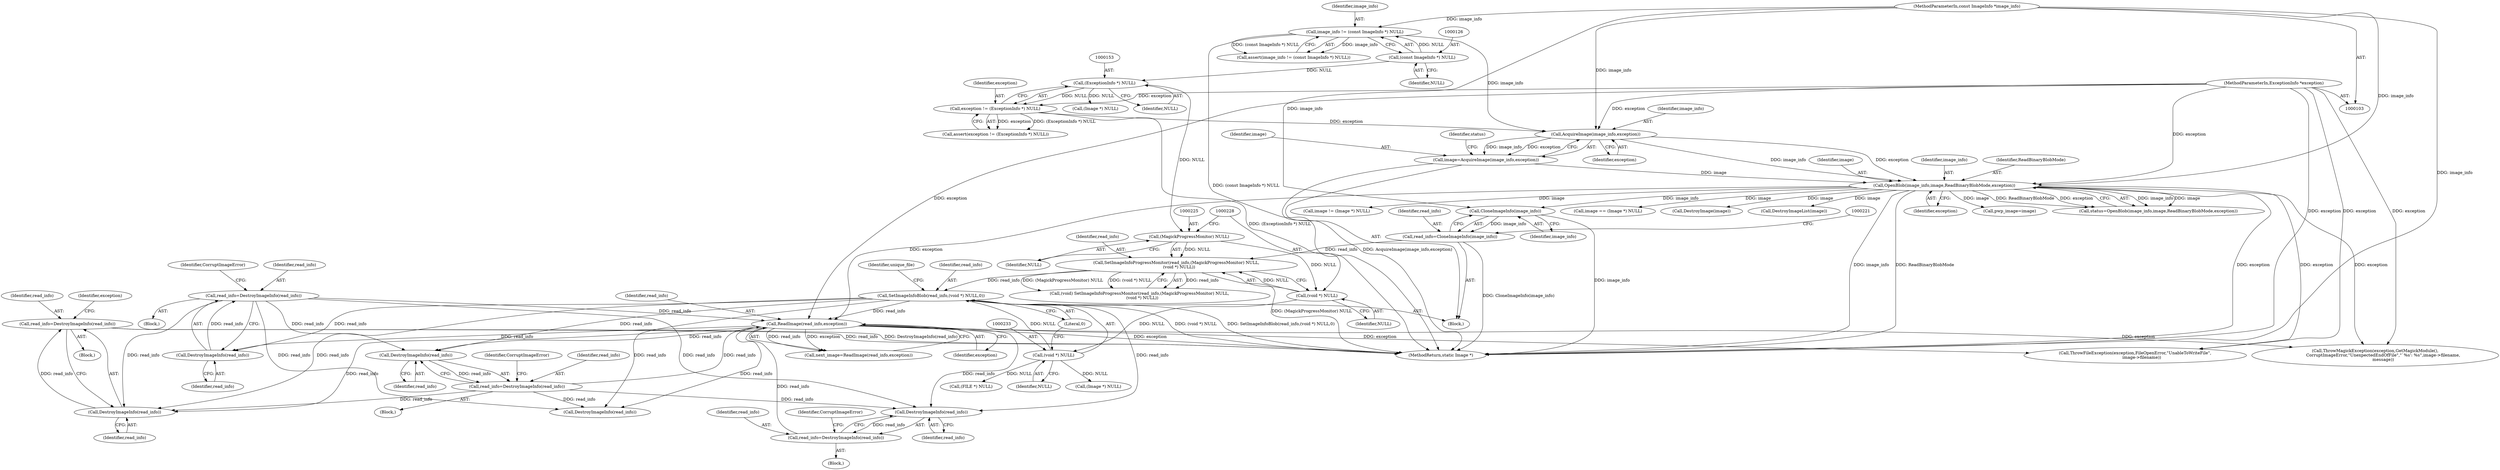 digraph "0_ImageMagick_6b6bff054d569a77973f2140c0e86366e6168a6c_2@API" {
"1000378" [label="(Call,read_info=DestroyImageInfo(read_info))"];
"1000380" [label="(Call,DestroyImageInfo(read_info))"];
"1000317" [label="(Call,read_info=DestroyImageInfo(read_info))"];
"1000319" [label="(Call,DestroyImageInfo(read_info))"];
"1000474" [label="(Call,ReadImage(read_info,exception))"];
"1000230" [label="(Call,SetImageInfoBlob(read_info,(void *) NULL,0))"];
"1000222" [label="(Call,SetImageInfoProgressMonitor(read_info,(MagickProgressMonitor) NULL,\n    (void *) NULL))"];
"1000216" [label="(Call,read_info=CloneImageInfo(image_info))"];
"1000218" [label="(Call,CloneImageInfo(image_info))"];
"1000168" [label="(Call,OpenBlob(image_info,image,ReadBinaryBlobMode,exception))"];
"1000163" [label="(Call,AcquireImage(image_info,exception))"];
"1000123" [label="(Call,image_info != (const ImageInfo *) NULL)"];
"1000104" [label="(MethodParameterIn,const ImageInfo *image_info)"];
"1000125" [label="(Call,(const ImageInfo *) NULL)"];
"1000150" [label="(Call,exception != (ExceptionInfo *) NULL)"];
"1000105" [label="(MethodParameterIn,ExceptionInfo *exception)"];
"1000152" [label="(Call,(ExceptionInfo *) NULL)"];
"1000161" [label="(Call,image=AcquireImage(image_info,exception))"];
"1000224" [label="(Call,(MagickProgressMonitor) NULL)"];
"1000227" [label="(Call,(void *) NULL)"];
"1000232" [label="(Call,(void *) NULL)"];
"1000340" [label="(Call,read_info=DestroyImageInfo(read_info))"];
"1000342" [label="(Call,DestroyImageInfo(read_info))"];
"1000465" [label="(Call,read_info=DestroyImageInfo(read_info))"];
"1000467" [label="(Call,DestroyImageInfo(read_info))"];
"1000219" [label="(Identifier,image_info)"];
"1000597" [label="(Call,(Image *) NULL)"];
"1000216" [label="(Call,read_info=CloneImageInfo(image_info))"];
"1000466" [label="(Identifier,read_info)"];
"1000105" [label="(MethodParameterIn,ExceptionInfo *exception)"];
"1000224" [label="(Call,(MagickProgressMonitor) NULL)"];
"1000167" [label="(Identifier,status)"];
"1000378" [label="(Call,read_info=DestroyImageInfo(read_info))"];
"1000124" [label="(Identifier,image_info)"];
"1000231" [label="(Identifier,read_info)"];
"1000342" [label="(Call,DestroyImageInfo(read_info))"];
"1000343" [label="(Identifier,read_info)"];
"1000614" [label="(Call,ThrowMagickException(exception,GetMagickModule(),\n            CorruptImageError,\"UnexpectedEndOfFile\",\"`%s': %s\",image->filename,\n            message))"];
"1000154" [label="(Identifier,NULL)"];
"1000635" [label="(MethodReturn,static Image *)"];
"1000460" [label="(Block,)"];
"1000151" [label="(Identifier,exception)"];
"1000322" [label="(Identifier,CorruptImageError)"];
"1000149" [label="(Call,assert(exception != (ExceptionInfo *) NULL))"];
"1000317" [label="(Call,read_info=DestroyImageInfo(read_info))"];
"1000169" [label="(Identifier,image_info)"];
"1000381" [label="(Identifier,read_info)"];
"1000235" [label="(Literal,0)"];
"1000172" [label="(Identifier,exception)"];
"1000345" [label="(Identifier,CorruptImageError)"];
"1000467" [label="(Call,DestroyImageInfo(read_info))"];
"1000125" [label="(Call,(const ImageInfo *) NULL)"];
"1000312" [label="(Block,)"];
"1000226" [label="(Identifier,NULL)"];
"1000186" [label="(Call,pwp_image=image)"];
"1000382" [label="(Call,ThrowFileException(exception,FileOpenError,\"UnableToWriteFile\",\n          image->filename))"];
"1000166" [label="(Call,status=OpenBlob(image_info,image,ReadBinaryBlobMode,exception))"];
"1000123" [label="(Call,image_info != (const ImageInfo *) NULL)"];
"1000472" [label="(Call,next_image=ReadImage(read_info,exception))"];
"1000318" [label="(Identifier,read_info)"];
"1000465" [label="(Call,read_info=DestroyImageInfo(read_info))"];
"1000476" [label="(Identifier,exception)"];
"1000335" [label="(Block,)"];
"1000217" [label="(Identifier,read_info)"];
"1000183" [label="(Call,(Image *) NULL)"];
"1000232" [label="(Call,(void *) NULL)"];
"1000165" [label="(Identifier,exception)"];
"1000468" [label="(Identifier,read_info)"];
"1000320" [label="(Identifier,read_info)"];
"1000162" [label="(Identifier,image)"];
"1000379" [label="(Identifier,read_info)"];
"1000171" [label="(Identifier,ReadBinaryBlobMode)"];
"1000122" [label="(Call,assert(image_info != (const ImageInfo *) NULL))"];
"1000380" [label="(Call,DestroyImageInfo(read_info))"];
"1000237" [label="(Identifier,unique_file)"];
"1000595" [label="(Call,image != (Image *) NULL)"];
"1000150" [label="(Call,exception != (ExceptionInfo *) NULL)"];
"1000470" [label="(Identifier,CorruptImageError)"];
"1000168" [label="(Call,OpenBlob(image_info,image,ReadBinaryBlobMode,exception))"];
"1000222" [label="(Call,SetImageInfoProgressMonitor(read_info,(MagickProgressMonitor) NULL,\n    (void *) NULL))"];
"1000475" [label="(Identifier,read_info)"];
"1000373" [label="(Block,)"];
"1000474" [label="(Call,ReadImage(read_info,exception))"];
"1000340" [label="(Call,read_info=DestroyImageInfo(read_info))"];
"1000227" [label="(Call,(void *) NULL)"];
"1000319" [label="(Call,DestroyImageInfo(read_info))"];
"1000592" [label="(Call,DestroyImageInfo(read_info))"];
"1000152" [label="(Call,(ExceptionInfo *) NULL)"];
"1000164" [label="(Identifier,image_info)"];
"1000127" [label="(Identifier,NULL)"];
"1000218" [label="(Call,CloneImageInfo(image_info))"];
"1000341" [label="(Identifier,read_info)"];
"1000170" [label="(Identifier,image)"];
"1000498" [label="(Call,image == (Image *) NULL)"];
"1000161" [label="(Call,image=AcquireImage(image_info,exception))"];
"1000163" [label="(Call,AcquireImage(image_info,exception))"];
"1000349" [label="(Call,(FILE *) NULL)"];
"1000106" [label="(Block,)"];
"1000230" [label="(Call,SetImageInfoBlob(read_info,(void *) NULL,0))"];
"1000180" [label="(Call,DestroyImage(image))"];
"1000104" [label="(MethodParameterIn,const ImageInfo *image_info)"];
"1000220" [label="(Call,(void) SetImageInfoProgressMonitor(read_info,(MagickProgressMonitor) NULL,\n    (void *) NULL))"];
"1000391" [label="(Call,DestroyImageList(image))"];
"1000383" [label="(Identifier,exception)"];
"1000223" [label="(Identifier,read_info)"];
"1000234" [label="(Identifier,NULL)"];
"1000229" [label="(Identifier,NULL)"];
"1000378" -> "1000373"  [label="AST: "];
"1000378" -> "1000380"  [label="CFG: "];
"1000379" -> "1000378"  [label="AST: "];
"1000380" -> "1000378"  [label="AST: "];
"1000383" -> "1000378"  [label="CFG: "];
"1000378" -> "1000635"  [label="DDG: DestroyImageInfo(read_info)"];
"1000378" -> "1000635"  [label="DDG: read_info"];
"1000380" -> "1000378"  [label="DDG: read_info"];
"1000380" -> "1000381"  [label="CFG: "];
"1000381" -> "1000380"  [label="AST: "];
"1000317" -> "1000380"  [label="DDG: read_info"];
"1000474" -> "1000380"  [label="DDG: read_info"];
"1000230" -> "1000380"  [label="DDG: read_info"];
"1000340" -> "1000380"  [label="DDG: read_info"];
"1000317" -> "1000312"  [label="AST: "];
"1000317" -> "1000319"  [label="CFG: "];
"1000318" -> "1000317"  [label="AST: "];
"1000319" -> "1000317"  [label="AST: "];
"1000322" -> "1000317"  [label="CFG: "];
"1000319" -> "1000317"  [label="DDG: read_info"];
"1000317" -> "1000342"  [label="DDG: read_info"];
"1000317" -> "1000467"  [label="DDG: read_info"];
"1000317" -> "1000474"  [label="DDG: read_info"];
"1000317" -> "1000592"  [label="DDG: read_info"];
"1000319" -> "1000320"  [label="CFG: "];
"1000320" -> "1000319"  [label="AST: "];
"1000474" -> "1000319"  [label="DDG: read_info"];
"1000230" -> "1000319"  [label="DDG: read_info"];
"1000474" -> "1000472"  [label="AST: "];
"1000474" -> "1000476"  [label="CFG: "];
"1000475" -> "1000474"  [label="AST: "];
"1000476" -> "1000474"  [label="AST: "];
"1000472" -> "1000474"  [label="CFG: "];
"1000474" -> "1000635"  [label="DDG: exception"];
"1000474" -> "1000342"  [label="DDG: read_info"];
"1000474" -> "1000382"  [label="DDG: exception"];
"1000474" -> "1000467"  [label="DDG: read_info"];
"1000474" -> "1000472"  [label="DDG: read_info"];
"1000474" -> "1000472"  [label="DDG: exception"];
"1000230" -> "1000474"  [label="DDG: read_info"];
"1000340" -> "1000474"  [label="DDG: read_info"];
"1000465" -> "1000474"  [label="DDG: read_info"];
"1000168" -> "1000474"  [label="DDG: exception"];
"1000105" -> "1000474"  [label="DDG: exception"];
"1000474" -> "1000592"  [label="DDG: read_info"];
"1000474" -> "1000614"  [label="DDG: exception"];
"1000230" -> "1000106"  [label="AST: "];
"1000230" -> "1000235"  [label="CFG: "];
"1000231" -> "1000230"  [label="AST: "];
"1000232" -> "1000230"  [label="AST: "];
"1000235" -> "1000230"  [label="AST: "];
"1000237" -> "1000230"  [label="CFG: "];
"1000230" -> "1000635"  [label="DDG: (void *) NULL"];
"1000230" -> "1000635"  [label="DDG: SetImageInfoBlob(read_info,(void *) NULL,0)"];
"1000222" -> "1000230"  [label="DDG: read_info"];
"1000232" -> "1000230"  [label="DDG: NULL"];
"1000230" -> "1000342"  [label="DDG: read_info"];
"1000230" -> "1000467"  [label="DDG: read_info"];
"1000230" -> "1000592"  [label="DDG: read_info"];
"1000222" -> "1000220"  [label="AST: "];
"1000222" -> "1000227"  [label="CFG: "];
"1000223" -> "1000222"  [label="AST: "];
"1000224" -> "1000222"  [label="AST: "];
"1000227" -> "1000222"  [label="AST: "];
"1000220" -> "1000222"  [label="CFG: "];
"1000222" -> "1000635"  [label="DDG: (MagickProgressMonitor) NULL"];
"1000222" -> "1000220"  [label="DDG: read_info"];
"1000222" -> "1000220"  [label="DDG: (MagickProgressMonitor) NULL"];
"1000222" -> "1000220"  [label="DDG: (void *) NULL"];
"1000216" -> "1000222"  [label="DDG: read_info"];
"1000224" -> "1000222"  [label="DDG: NULL"];
"1000227" -> "1000222"  [label="DDG: NULL"];
"1000216" -> "1000106"  [label="AST: "];
"1000216" -> "1000218"  [label="CFG: "];
"1000217" -> "1000216"  [label="AST: "];
"1000218" -> "1000216"  [label="AST: "];
"1000221" -> "1000216"  [label="CFG: "];
"1000216" -> "1000635"  [label="DDG: CloneImageInfo(image_info)"];
"1000218" -> "1000216"  [label="DDG: image_info"];
"1000218" -> "1000219"  [label="CFG: "];
"1000219" -> "1000218"  [label="AST: "];
"1000218" -> "1000635"  [label="DDG: image_info"];
"1000168" -> "1000218"  [label="DDG: image_info"];
"1000104" -> "1000218"  [label="DDG: image_info"];
"1000168" -> "1000166"  [label="AST: "];
"1000168" -> "1000172"  [label="CFG: "];
"1000169" -> "1000168"  [label="AST: "];
"1000170" -> "1000168"  [label="AST: "];
"1000171" -> "1000168"  [label="AST: "];
"1000172" -> "1000168"  [label="AST: "];
"1000166" -> "1000168"  [label="CFG: "];
"1000168" -> "1000635"  [label="DDG: exception"];
"1000168" -> "1000635"  [label="DDG: image_info"];
"1000168" -> "1000635"  [label="DDG: ReadBinaryBlobMode"];
"1000168" -> "1000166"  [label="DDG: image_info"];
"1000168" -> "1000166"  [label="DDG: image"];
"1000168" -> "1000166"  [label="DDG: ReadBinaryBlobMode"];
"1000168" -> "1000166"  [label="DDG: exception"];
"1000163" -> "1000168"  [label="DDG: image_info"];
"1000163" -> "1000168"  [label="DDG: exception"];
"1000104" -> "1000168"  [label="DDG: image_info"];
"1000161" -> "1000168"  [label="DDG: image"];
"1000105" -> "1000168"  [label="DDG: exception"];
"1000168" -> "1000180"  [label="DDG: image"];
"1000168" -> "1000186"  [label="DDG: image"];
"1000168" -> "1000382"  [label="DDG: exception"];
"1000168" -> "1000391"  [label="DDG: image"];
"1000168" -> "1000498"  [label="DDG: image"];
"1000168" -> "1000595"  [label="DDG: image"];
"1000168" -> "1000614"  [label="DDG: exception"];
"1000163" -> "1000161"  [label="AST: "];
"1000163" -> "1000165"  [label="CFG: "];
"1000164" -> "1000163"  [label="AST: "];
"1000165" -> "1000163"  [label="AST: "];
"1000161" -> "1000163"  [label="CFG: "];
"1000163" -> "1000161"  [label="DDG: image_info"];
"1000163" -> "1000161"  [label="DDG: exception"];
"1000123" -> "1000163"  [label="DDG: image_info"];
"1000104" -> "1000163"  [label="DDG: image_info"];
"1000150" -> "1000163"  [label="DDG: exception"];
"1000105" -> "1000163"  [label="DDG: exception"];
"1000123" -> "1000122"  [label="AST: "];
"1000123" -> "1000125"  [label="CFG: "];
"1000124" -> "1000123"  [label="AST: "];
"1000125" -> "1000123"  [label="AST: "];
"1000122" -> "1000123"  [label="CFG: "];
"1000123" -> "1000635"  [label="DDG: (const ImageInfo *) NULL"];
"1000123" -> "1000122"  [label="DDG: image_info"];
"1000123" -> "1000122"  [label="DDG: (const ImageInfo *) NULL"];
"1000104" -> "1000123"  [label="DDG: image_info"];
"1000125" -> "1000123"  [label="DDG: NULL"];
"1000104" -> "1000103"  [label="AST: "];
"1000104" -> "1000635"  [label="DDG: image_info"];
"1000125" -> "1000127"  [label="CFG: "];
"1000126" -> "1000125"  [label="AST: "];
"1000127" -> "1000125"  [label="AST: "];
"1000125" -> "1000152"  [label="DDG: NULL"];
"1000150" -> "1000149"  [label="AST: "];
"1000150" -> "1000152"  [label="CFG: "];
"1000151" -> "1000150"  [label="AST: "];
"1000152" -> "1000150"  [label="AST: "];
"1000149" -> "1000150"  [label="CFG: "];
"1000150" -> "1000635"  [label="DDG: (ExceptionInfo *) NULL"];
"1000150" -> "1000149"  [label="DDG: exception"];
"1000150" -> "1000149"  [label="DDG: (ExceptionInfo *) NULL"];
"1000105" -> "1000150"  [label="DDG: exception"];
"1000152" -> "1000150"  [label="DDG: NULL"];
"1000105" -> "1000103"  [label="AST: "];
"1000105" -> "1000635"  [label="DDG: exception"];
"1000105" -> "1000382"  [label="DDG: exception"];
"1000105" -> "1000614"  [label="DDG: exception"];
"1000152" -> "1000154"  [label="CFG: "];
"1000153" -> "1000152"  [label="AST: "];
"1000154" -> "1000152"  [label="AST: "];
"1000152" -> "1000183"  [label="DDG: NULL"];
"1000152" -> "1000224"  [label="DDG: NULL"];
"1000161" -> "1000106"  [label="AST: "];
"1000162" -> "1000161"  [label="AST: "];
"1000167" -> "1000161"  [label="CFG: "];
"1000161" -> "1000635"  [label="DDG: AcquireImage(image_info,exception)"];
"1000224" -> "1000226"  [label="CFG: "];
"1000225" -> "1000224"  [label="AST: "];
"1000226" -> "1000224"  [label="AST: "];
"1000228" -> "1000224"  [label="CFG: "];
"1000224" -> "1000227"  [label="DDG: NULL"];
"1000227" -> "1000229"  [label="CFG: "];
"1000228" -> "1000227"  [label="AST: "];
"1000229" -> "1000227"  [label="AST: "];
"1000227" -> "1000232"  [label="DDG: NULL"];
"1000232" -> "1000234"  [label="CFG: "];
"1000233" -> "1000232"  [label="AST: "];
"1000234" -> "1000232"  [label="AST: "];
"1000235" -> "1000232"  [label="CFG: "];
"1000232" -> "1000349"  [label="DDG: NULL"];
"1000232" -> "1000597"  [label="DDG: NULL"];
"1000340" -> "1000335"  [label="AST: "];
"1000340" -> "1000342"  [label="CFG: "];
"1000341" -> "1000340"  [label="AST: "];
"1000342" -> "1000340"  [label="AST: "];
"1000345" -> "1000340"  [label="CFG: "];
"1000342" -> "1000340"  [label="DDG: read_info"];
"1000340" -> "1000467"  [label="DDG: read_info"];
"1000340" -> "1000592"  [label="DDG: read_info"];
"1000342" -> "1000343"  [label="CFG: "];
"1000343" -> "1000342"  [label="AST: "];
"1000465" -> "1000460"  [label="AST: "];
"1000465" -> "1000467"  [label="CFG: "];
"1000466" -> "1000465"  [label="AST: "];
"1000467" -> "1000465"  [label="AST: "];
"1000470" -> "1000465"  [label="CFG: "];
"1000467" -> "1000465"  [label="DDG: read_info"];
"1000467" -> "1000468"  [label="CFG: "];
"1000468" -> "1000467"  [label="AST: "];
}
